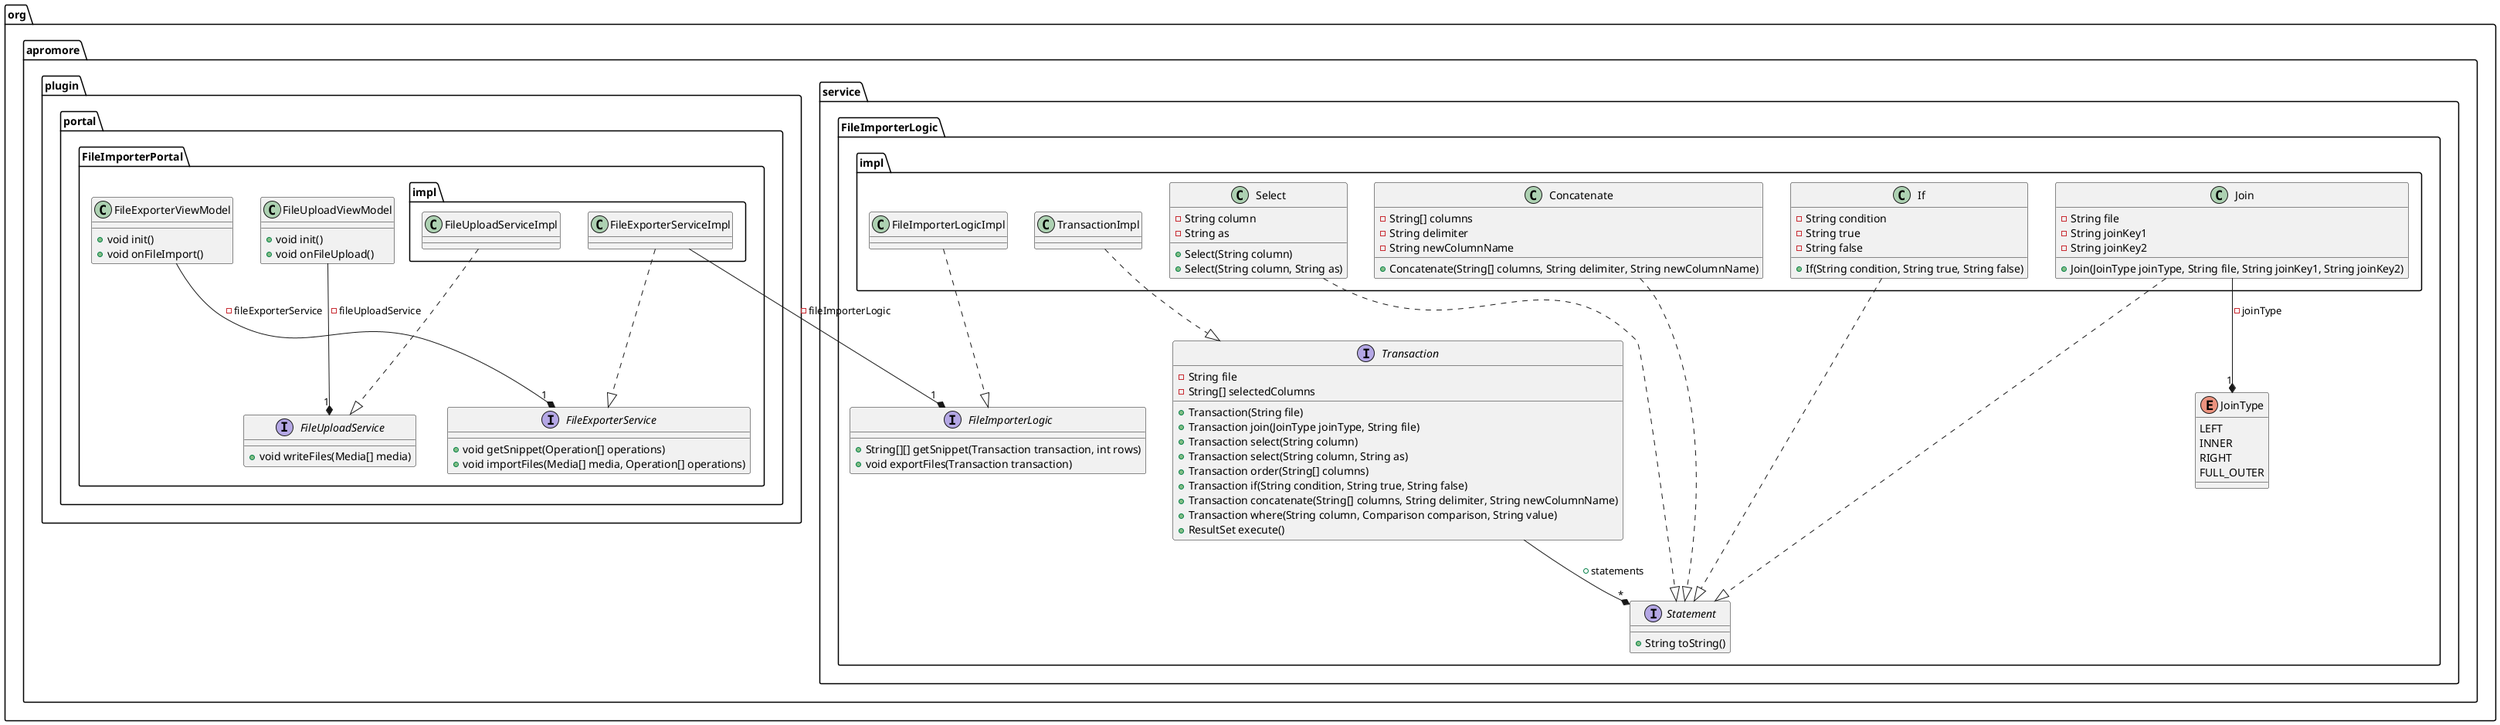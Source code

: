 @startuml classes

namespace org {
    namespace apromore {
        namespace service {
            namespace FileImporterLogic {
                namespace impl {
                    class FileImporterLogicImpl
                    class TransactionImpl

                    class Select {
                        - String column
                        - String as
                        + Select(String column)
                        + Select(String column, String as)
                    }

                    class Concatenate {
                        - String[] columns
                        - String delimiter
                        - String newColumnName
                        + Concatenate(String[] columns, String delimiter, String newColumnName)
                    }

                    class If {
                        - String condition
                        - String true
                        - String false
                        + If(String condition, String true, String false)
                    }

                    class Join {
                        - String file
                        - String joinKey1
                        - String joinKey2
                        + Join(JoinType joinType, String file, String joinKey1, String joinKey2)
                    }

                    FileImporterLogicImpl ..|> org.apromore.service.FileImporterLogic.FileImporterLogic
                    TransactionImpl ..|> org.apromore.service.FileImporterLogic.Transaction

                    Select ..|> org.apromore.service.FileImporterLogic.Statement
                    Concatenate ..|> org.apromore.service.FileImporterLogic.Statement
                    If ..|> org.apromore.service.FileImporterLogic.Statement
                    Join ..|> org.apromore.service.FileImporterLogic.Statement
                    Join --* "1" org.apromore.service.FileImporterLogic.JoinType : - joinType
                }

                interface Statement {
                    + String toString()
                }

                enum JoinType {
                    LEFT
                    INNER
                    RIGHT
                    FULL_OUTER
                }

                interface Transaction {
                    - String file
                    - String[] selectedColumns
                    + Transaction(String file)
                    + Transaction join(JoinType joinType, String file)
                    + Transaction select(String column)
                    + Transaction select(String column, String as)
                    + Transaction order(String[] columns)
                    + Transaction if(String condition, String true, String false)
                    + Transaction concatenate(String[] columns, String delimiter, String newColumnName)
                    + Transaction where(String column, Comparison comparison, String value)
                    + ResultSet execute()
                }

                interface FileImporterLogic {
                    + String[][] getSnippet(Transaction transaction, int rows)
                    + void exportFiles(Transaction transaction)
                }

                Transaction --* "*" "Statement" : + statements
            }
        }

        namespace plugin {
            namespace portal {
                namespace FileImporterPortal {
                    namespace impl {
                        class FileUploadServiceImpl
                        class FileExporterServiceImpl

                        FileUploadServiceImpl ..|> org.apromore.plugin.portal.FileImporterPortal.FileUploadService
                        FileExporterServiceImpl ..|> org.apromore.plugin.portal.FileImporterPortal.FileExporterService
                        FileExporterServiceImpl --* "1" org.apromore.service.FileImporterLogic.FileImporterLogic : - fileImporterLogic
                    }

                    class FileUploadViewModel {
                        + void init()
                        + void onFileUpload()
                    }

                    interface FileUploadService {
                        + void writeFiles(Media[] media)
                    }

                    class FileExporterViewModel {
                        + void init()
                        + void onFileImport()
                    }

                    interface FileExporterService {
                        + void getSnippet(Operation[] operations)
                        + void importFiles(Media[] media, Operation[] operations)
                    }

                    FileUploadViewModel --* "1" FileUploadService : - fileUploadService
                    FileExporterViewModel --* "1" FileExporterService : - fileExporterService
                }
            }
        }
    }
}

@enduml
